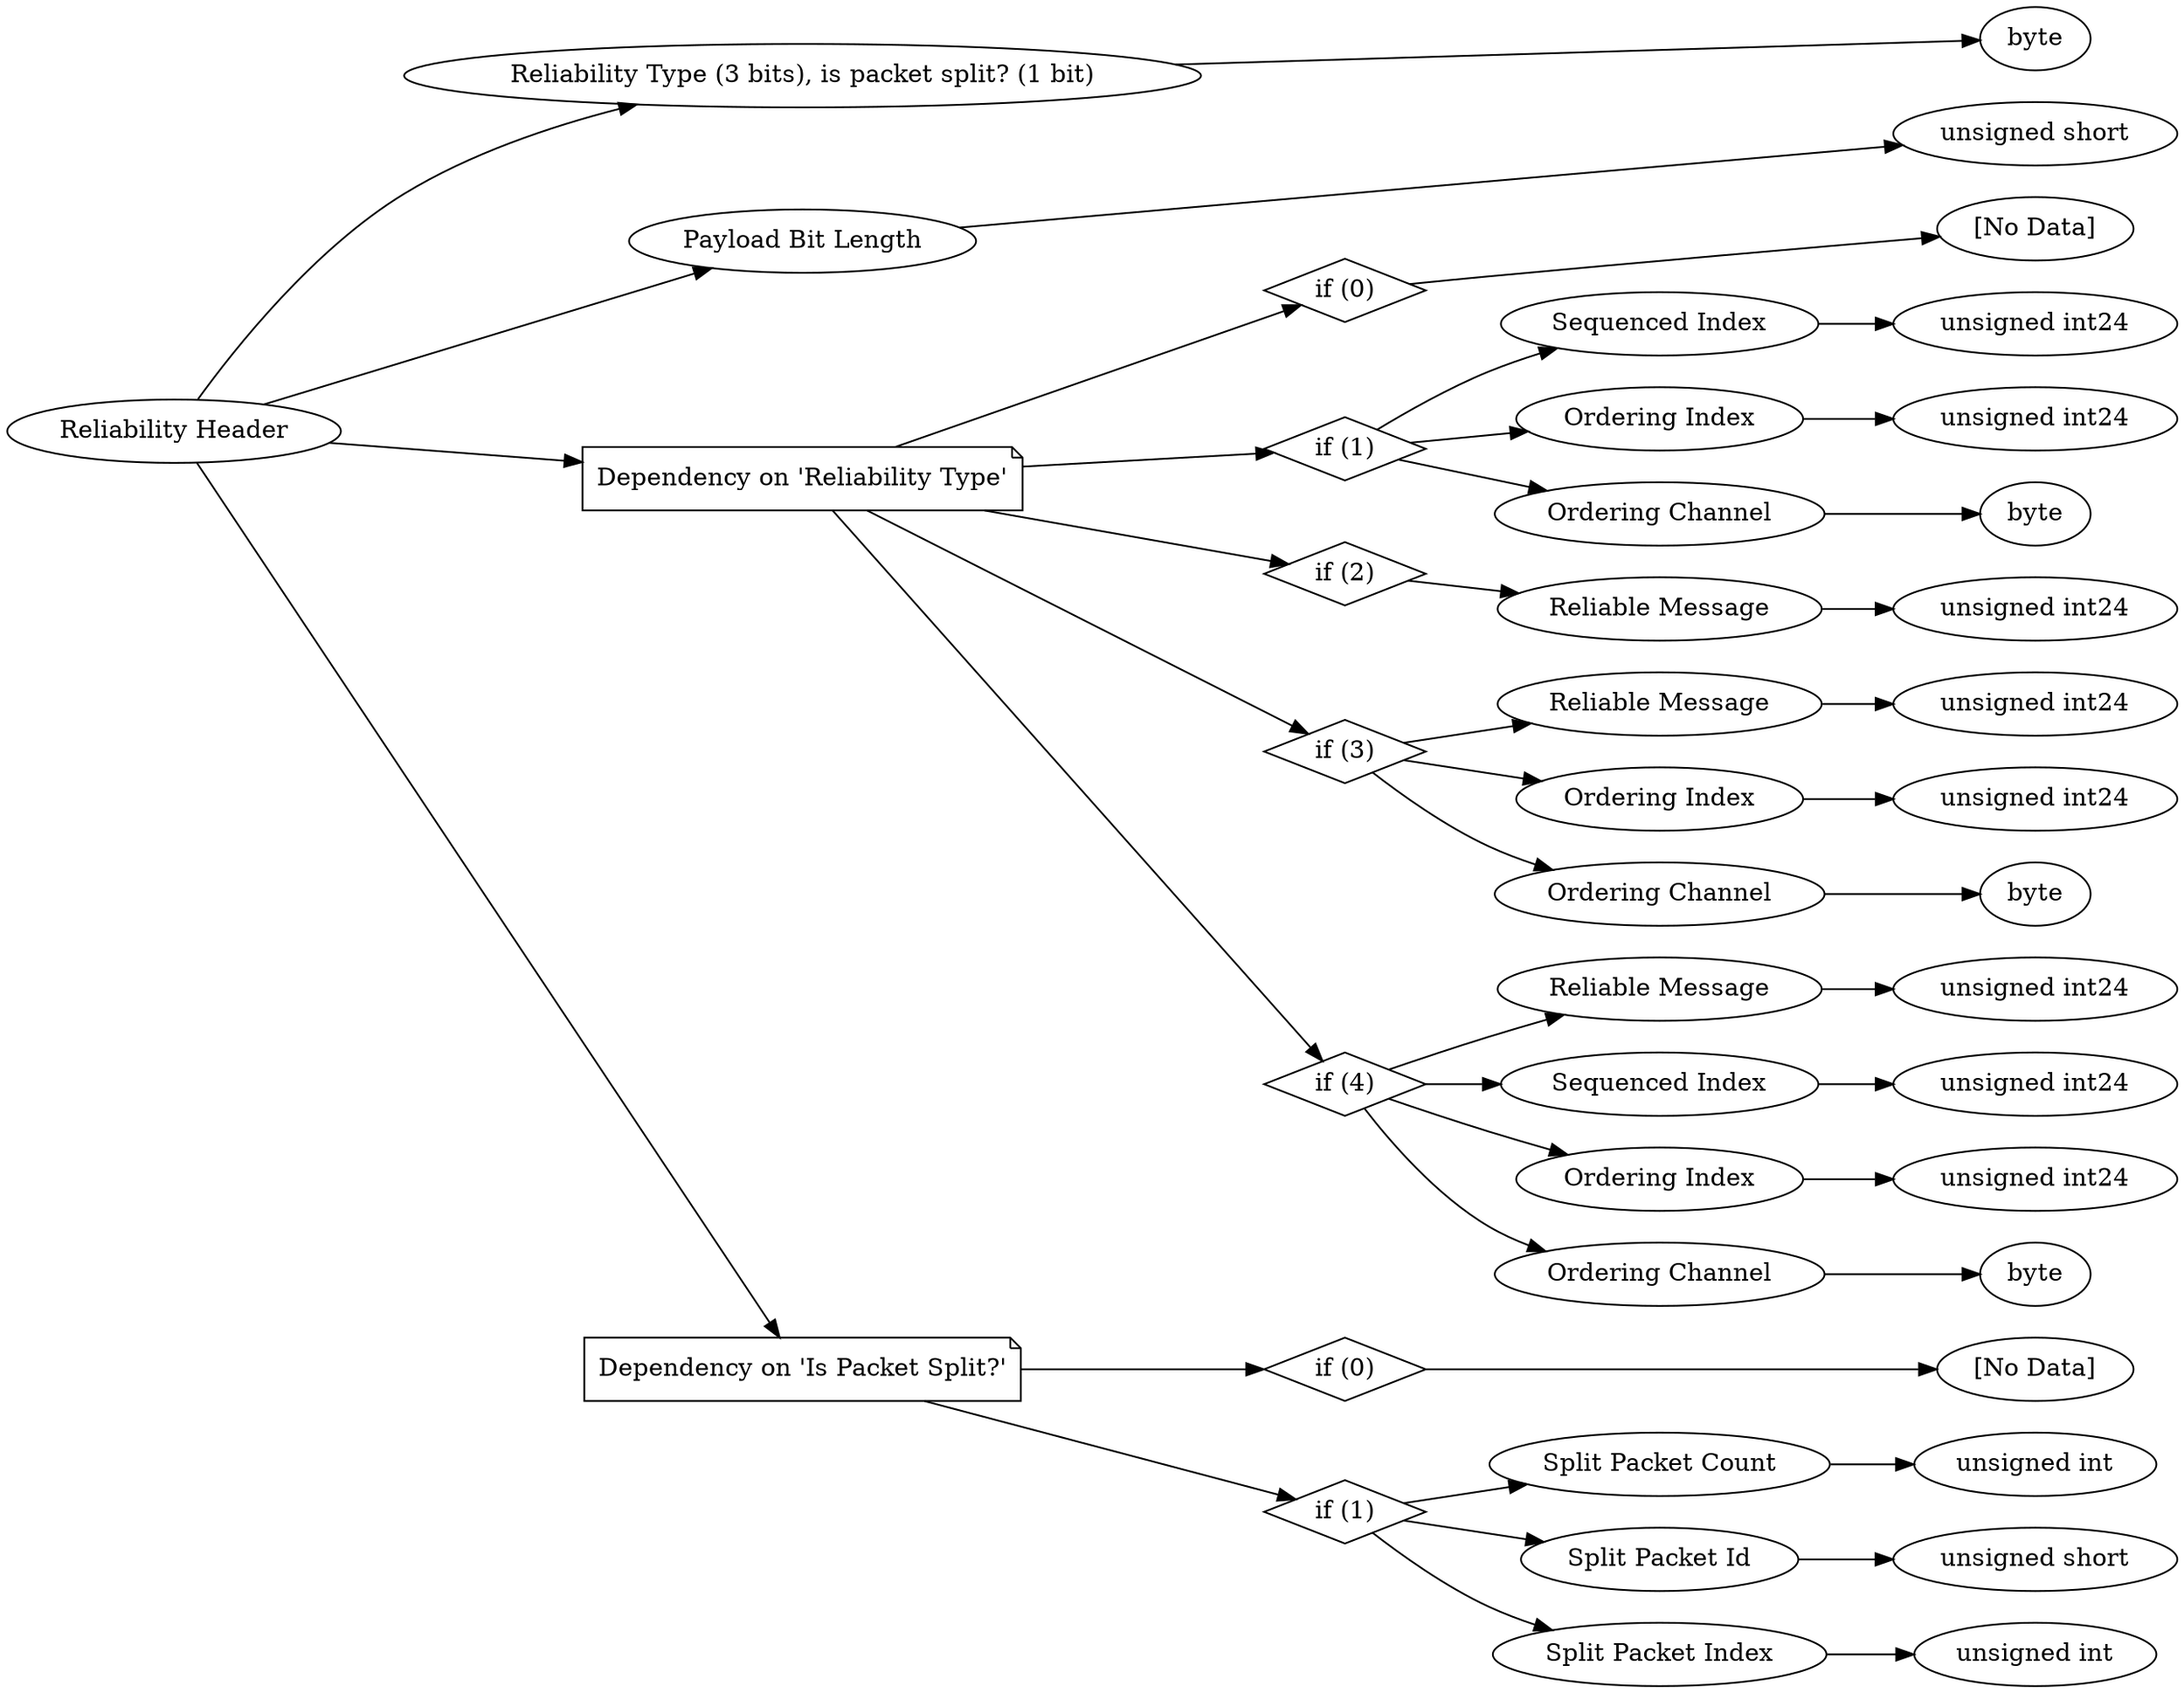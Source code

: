 digraph "Reliability Header" {
rankdir = LR
0
0 -> 1
1 -> 2
0 -> 3
3 -> 4
0 -> 5
5 -> 6
6 -> 7
5 -> 8
8 -> 9
9 -> 10
8 -> 11
11 -> 12
8 -> 13
13 -> 14
5 -> 15
15 -> 16
16 -> 17
5 -> 18
18 -> 19
19 -> 20
18 -> 21
21 -> 22
18 -> 23
23 -> 24
5 -> 25
25 -> 26
26 -> 27
25 -> 28
28 -> 29
25 -> 30
30 -> 31
25 -> 32
32 -> 33
0 -> 34
34 -> 35
35 -> 36
34 -> 37
37 -> 38
38 -> 39
37 -> 40
40 -> 41
37 -> 42
42 -> 43

0 [label="Reliability Header",comment="name: \"Reliability Header\", typeName: \"\", id: 0, branchId: 0, recurseId: -1, attributes: 0, notes: \"\""];
1 [label="Reliability Type (3 bits), is packet split? (1 bit)",comment="name: \"Reliability Type (3 bits), is packet split? (1 bit)\", typeName: \"\", id: 1, branchId: 0, recurseId: -1, attributes: 0, notes: \"\""];
2 [label="byte",comment="name: \"byte\", typeName: \"\", id: 2, branchId: 0, recurseId: -1, attributes: 512, notes: \"\""];
3 [label="Payload Bit Length",comment="name: \"Payload Bit Length\", typeName: \"\", id: 3, branchId: 0, recurseId: -1, attributes: 0, notes: \"\""];
4 [label="unsigned short",comment="name: \"unsigned short\", typeName: \"\", id: 4, branchId: 0, recurseId: -1, attributes: 512, notes: \"\""];
5 [label="Dependency on 'Reliability Type'",shape=note,comment="name: \"Dependency on 'Reliability Type'\", typeName: \"\", id: 5, branchId: 0, recurseId: -1, attributes: 2, notes: \"\""];
6 [label="if (0)",shape=diamond,comment="name: \"if (0)\", typeName: \"\", id: 6, branchId: 0, recurseId: -1, attributes: 4, notes: \"\""];
7 [label="[No Data]",comment="name: \"[No Data]\", typeName: \"\", id: 7, branchId: 0, recurseId: -1, attributes: 512, notes: \"\""];
8 [label="if (1)",shape=diamond,comment="name: \"if (1)\", typeName: \"\", id: 8, branchId: 1, recurseId: -1, attributes: 4, notes: \"\""];
9 [label="Sequenced Index",comment="name: \"Sequenced Index\", typeName: \"\", id: 9, branchId: 0, recurseId: -1, attributes: 0, notes: \"\""];
10 [label="unsigned int24",comment="name: \"unsigned int24\", typeName: \"\", id: 10, branchId: 0, recurseId: -1, attributes: 512, notes: \"\""];
11 [label="Ordering Index",comment="name: \"Ordering Index\", typeName: \"\", id: 11, branchId: 0, recurseId: -1, attributes: 0, notes: \"\""];
12 [label="unsigned int24",comment="name: \"unsigned int24\", typeName: \"\", id: 12, branchId: 0, recurseId: -1, attributes: 512, notes: \"\""];
13 [label="Ordering Channel",comment="name: \"Ordering Channel\", typeName: \"\", id: 13, branchId: 0, recurseId: -1, attributes: 0, notes: \"\""];
14 [label="byte",comment="name: \"byte\", typeName: \"\", id: 14, branchId: 0, recurseId: -1, attributes: 512, notes: \"\""];
15 [label="if (2)",shape=diamond,comment="name: \"if (2)\", typeName: \"\", id: 15, branchId: 2, recurseId: -1, attributes: 4, notes: \"\""];
16 [label="Reliable Message",comment="name: \"Reliable Message\", typeName: \"\", id: 16, branchId: 0, recurseId: -1, attributes: 0, notes: \"\""];
17 [label="unsigned int24",comment="name: \"unsigned int24\", typeName: \"\", id: 17, branchId: 0, recurseId: -1, attributes: 512, notes: \"\""];
18 [label="if (3)",shape=diamond,comment="name: \"if (3)\", typeName: \"\", id: 18, branchId: 3, recurseId: -1, attributes: 4, notes: \"\""];
19 [label="Reliable Message",comment="name: \"Reliable Message\", typeName: \"\", id: 19, branchId: 0, recurseId: -1, attributes: 0, notes: \"\""];
20 [label="unsigned int24",comment="name: \"unsigned int24\", typeName: \"\", id: 20, branchId: 0, recurseId: -1, attributes: 512, notes: \"\""];
21 [label="Ordering Index",comment="name: \"Ordering Index\", typeName: \"\", id: 21, branchId: 0, recurseId: -1, attributes: 0, notes: \"\""];
22 [label="unsigned int24",comment="name: \"unsigned int24\", typeName: \"\", id: 22, branchId: 0, recurseId: -1, attributes: 512, notes: \"\""];
23 [label="Ordering Channel",comment="name: \"Ordering Channel\", typeName: \"\", id: 23, branchId: 0, recurseId: -1, attributes: 0, notes: \"\""];
24 [label="byte",comment="name: \"byte\", typeName: \"\", id: 24, branchId: 0, recurseId: -1, attributes: 512, notes: \"\""];
25 [label="if (4)",shape=diamond,comment="name: \"if (4)\", typeName: \"\", id: 25, branchId: 4, recurseId: -1, attributes: 4, notes: \"\""];
26 [label="Reliable Message",comment="name: \"Reliable Message\", typeName: \"\", id: 26, branchId: 0, recurseId: -1, attributes: 0, notes: \"\""];
27 [label="unsigned int24",comment="name: \"unsigned int24\", typeName: \"\", id: 27, branchId: 0, recurseId: -1, attributes: 512, notes: \"\""];
28 [label="Sequenced Index",comment="name: \"Sequenced Index\", typeName: \"\", id: 28, branchId: 0, recurseId: -1, attributes: 0, notes: \"\""];
29 [label="unsigned int24",comment="name: \"unsigned int24\", typeName: \"\", id: 29, branchId: 0, recurseId: -1, attributes: 512, notes: \"\""];
30 [label="Ordering Index",comment="name: \"Ordering Index\", typeName: \"\", id: 30, branchId: 0, recurseId: -1, attributes: 0, notes: \"\""];
31 [label="unsigned int24",comment="name: \"unsigned int24\", typeName: \"\", id: 31, branchId: 0, recurseId: -1, attributes: 512, notes: \"\""];
32 [label="Ordering Channel",comment="name: \"Ordering Channel\", typeName: \"\", id: 32, branchId: 0, recurseId: -1, attributes: 0, notes: \"\""];
33 [label="byte",comment="name: \"byte\", typeName: \"\", id: 33, branchId: 0, recurseId: -1, attributes: 512, notes: \"\""];
34 [label="Dependency on 'Is Packet Split?'",shape=note,comment="name: \"Dependency on 'Is Packet Split?'\", typeName: \"\", id: 34, branchId: 0, recurseId: -1, attributes: 2, notes: \"\""];
35 [label="if (0)",shape=diamond,comment="name: \"if (0)\", typeName: \"\", id: 35, branchId: 0, recurseId: -1, attributes: 4, notes: \"\""];
36 [label="[No Data]",comment="name: \"[No Data]\", typeName: \"\", id: 36, branchId: 0, recurseId: -1, attributes: 512, notes: \"\""];
37 [label="if (1)",shape=diamond,comment="name: \"if (1)\", typeName: \"\", id: 37, branchId: 1, recurseId: -1, attributes: 4, notes: \"\""];
38 [label="Split Packet Count",comment="name: \"Split Packet Count\", typeName: \"\", id: 38, branchId: 0, recurseId: -1, attributes: 0, notes: \"\""];
39 [label="unsigned int",comment="name: \"unsigned int\", typeName: \"\", id: 39, branchId: 0, recurseId: -1, attributes: 512, notes: \"\""];
40 [label="Split Packet Id",comment="name: \"Split Packet Id\", typeName: \"\", id: 40, branchId: 0, recurseId: -1, attributes: 0, notes: \"\""];
41 [label="unsigned short",comment="name: \"unsigned short\", typeName: \"\", id: 41, branchId: 0, recurseId: -1, attributes: 512, notes: \"\""];
42 [label="Split Packet Index",comment="name: \"Split Packet Index\", typeName: \"\", id: 42, branchId: 0, recurseId: -1, attributes: 0, notes: \"\""];
43 [label="unsigned int",comment="name: \"unsigned int\", typeName: \"\", id: 43, branchId: 0, recurseId: -1, attributes: 512, notes: \"\""];
{ rank = max;2;4;7;10;12;14;17;20;22;24;27;29;31;33;36;39;41;43}

}
